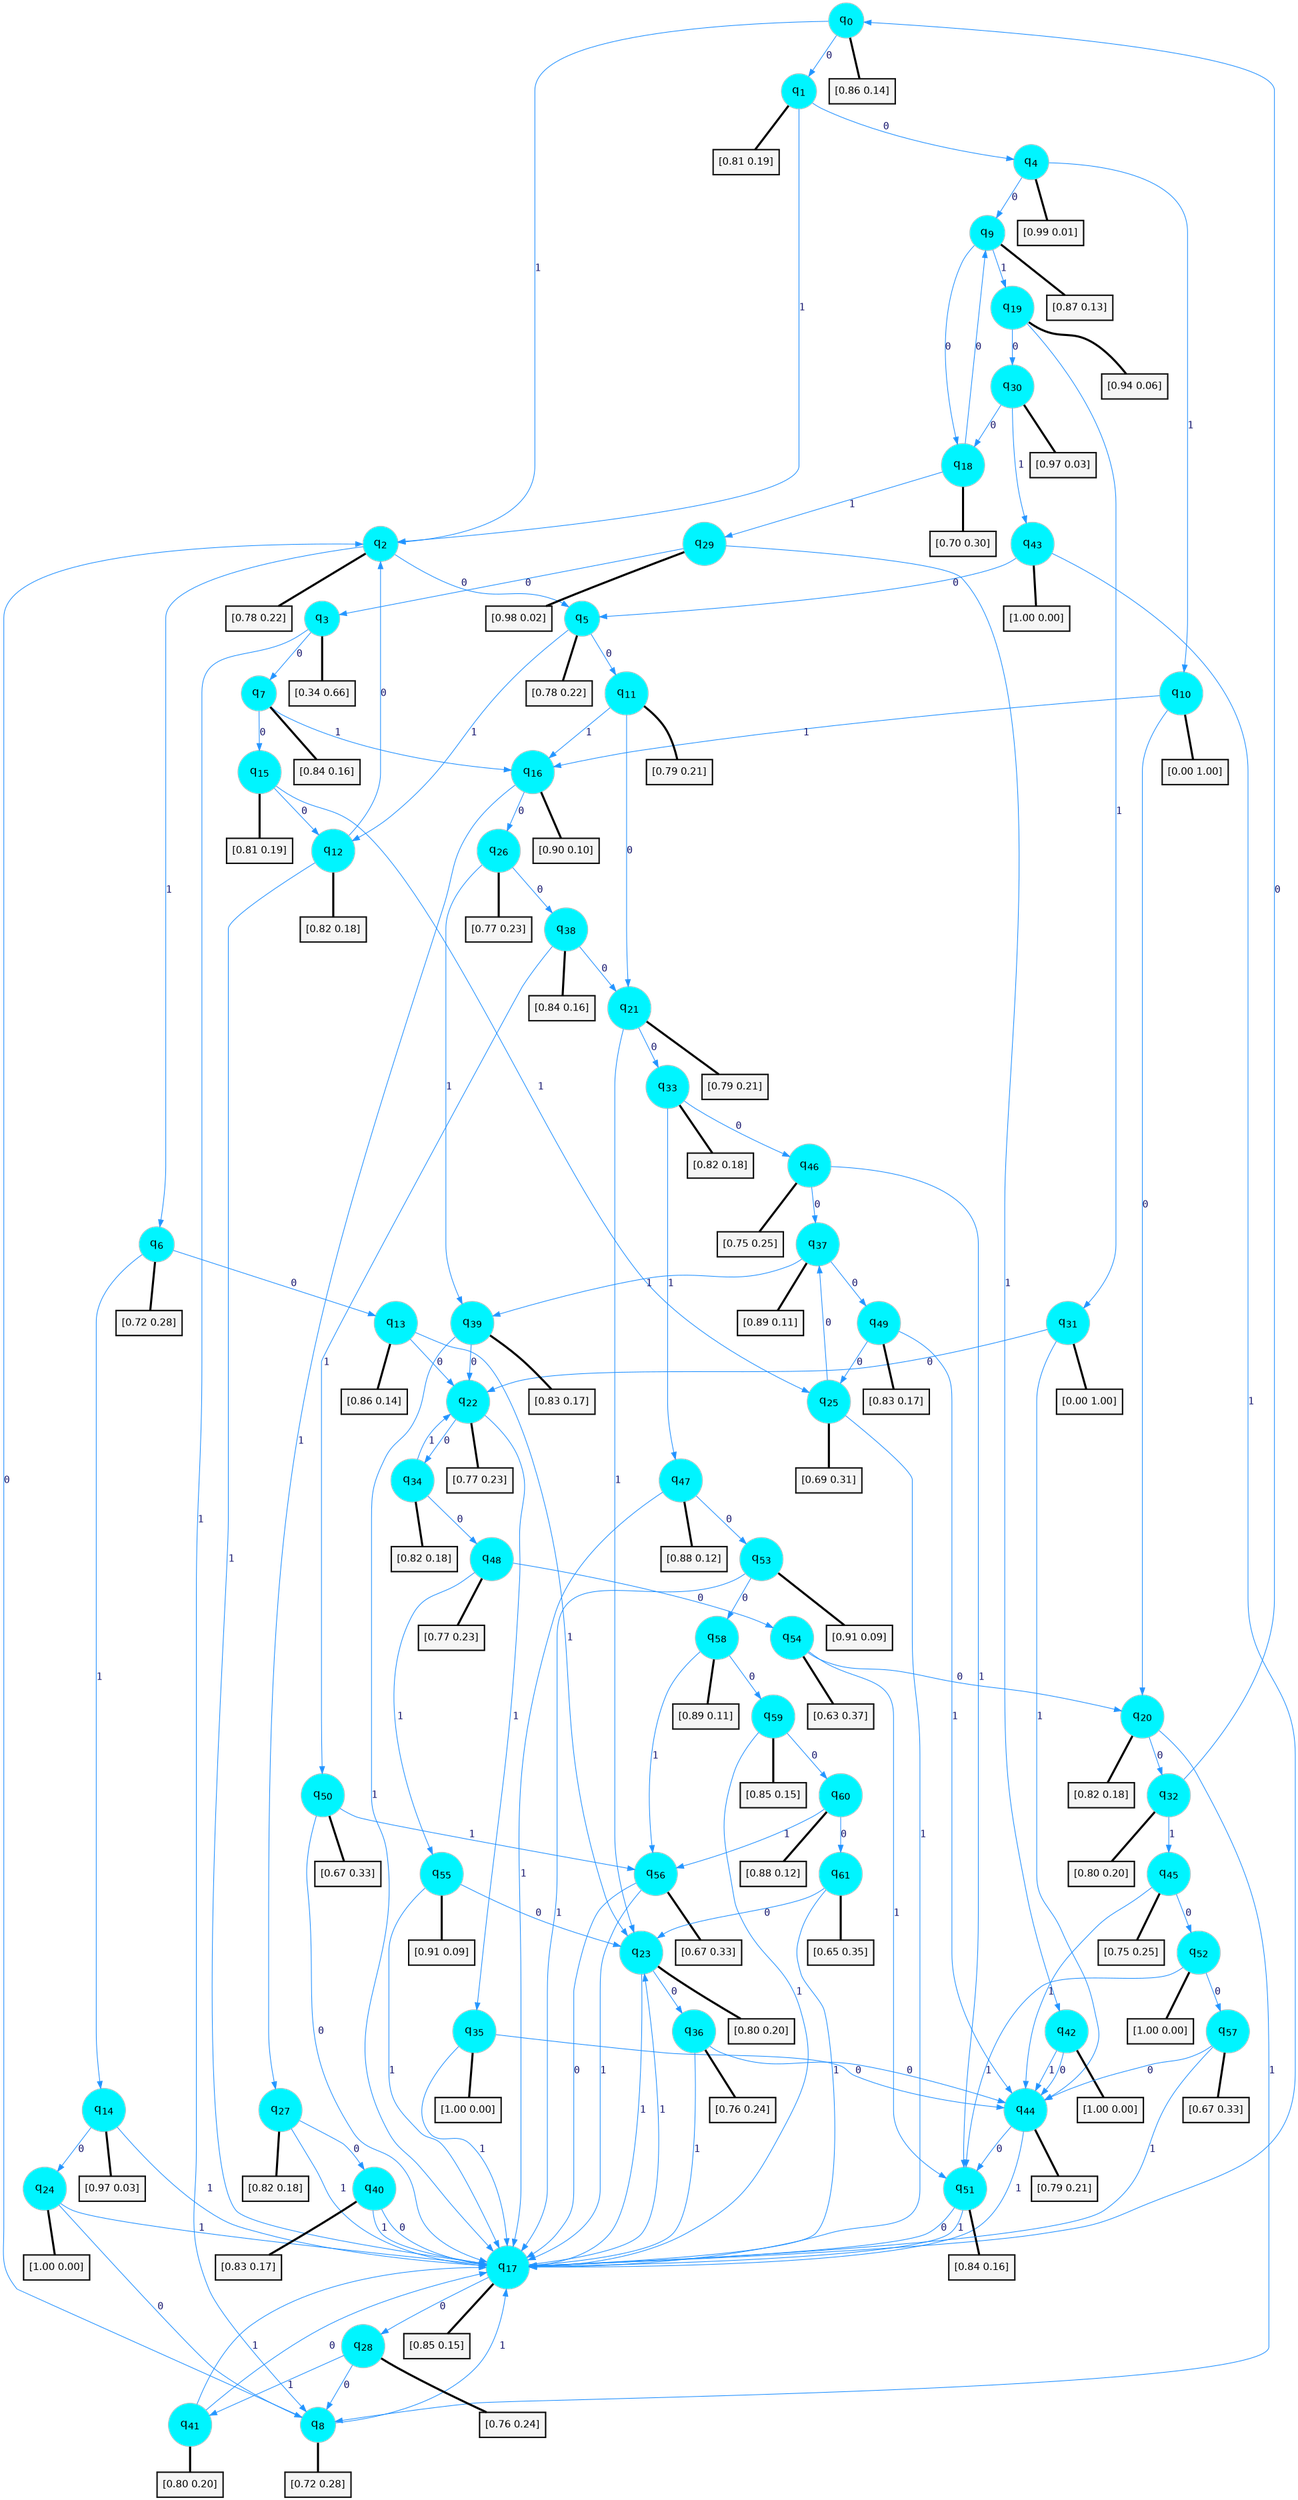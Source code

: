 digraph G {
graph [
bgcolor=transparent, dpi=300, rankdir=TD, size="40,25"];
node [
color=gray, fillcolor=turquoise1, fontcolor=black, fontname=Helvetica, fontsize=16, fontweight=bold, shape=circle, style=filled];
edge [
arrowsize=1, color=dodgerblue1, fontcolor=midnightblue, fontname=courier, fontweight=bold, penwidth=1, style=solid, weight=20];
0[label=<q<SUB>0</SUB>>];
1[label=<q<SUB>1</SUB>>];
2[label=<q<SUB>2</SUB>>];
3[label=<q<SUB>3</SUB>>];
4[label=<q<SUB>4</SUB>>];
5[label=<q<SUB>5</SUB>>];
6[label=<q<SUB>6</SUB>>];
7[label=<q<SUB>7</SUB>>];
8[label=<q<SUB>8</SUB>>];
9[label=<q<SUB>9</SUB>>];
10[label=<q<SUB>10</SUB>>];
11[label=<q<SUB>11</SUB>>];
12[label=<q<SUB>12</SUB>>];
13[label=<q<SUB>13</SUB>>];
14[label=<q<SUB>14</SUB>>];
15[label=<q<SUB>15</SUB>>];
16[label=<q<SUB>16</SUB>>];
17[label=<q<SUB>17</SUB>>];
18[label=<q<SUB>18</SUB>>];
19[label=<q<SUB>19</SUB>>];
20[label=<q<SUB>20</SUB>>];
21[label=<q<SUB>21</SUB>>];
22[label=<q<SUB>22</SUB>>];
23[label=<q<SUB>23</SUB>>];
24[label=<q<SUB>24</SUB>>];
25[label=<q<SUB>25</SUB>>];
26[label=<q<SUB>26</SUB>>];
27[label=<q<SUB>27</SUB>>];
28[label=<q<SUB>28</SUB>>];
29[label=<q<SUB>29</SUB>>];
30[label=<q<SUB>30</SUB>>];
31[label=<q<SUB>31</SUB>>];
32[label=<q<SUB>32</SUB>>];
33[label=<q<SUB>33</SUB>>];
34[label=<q<SUB>34</SUB>>];
35[label=<q<SUB>35</SUB>>];
36[label=<q<SUB>36</SUB>>];
37[label=<q<SUB>37</SUB>>];
38[label=<q<SUB>38</SUB>>];
39[label=<q<SUB>39</SUB>>];
40[label=<q<SUB>40</SUB>>];
41[label=<q<SUB>41</SUB>>];
42[label=<q<SUB>42</SUB>>];
43[label=<q<SUB>43</SUB>>];
44[label=<q<SUB>44</SUB>>];
45[label=<q<SUB>45</SUB>>];
46[label=<q<SUB>46</SUB>>];
47[label=<q<SUB>47</SUB>>];
48[label=<q<SUB>48</SUB>>];
49[label=<q<SUB>49</SUB>>];
50[label=<q<SUB>50</SUB>>];
51[label=<q<SUB>51</SUB>>];
52[label=<q<SUB>52</SUB>>];
53[label=<q<SUB>53</SUB>>];
54[label=<q<SUB>54</SUB>>];
55[label=<q<SUB>55</SUB>>];
56[label=<q<SUB>56</SUB>>];
57[label=<q<SUB>57</SUB>>];
58[label=<q<SUB>58</SUB>>];
59[label=<q<SUB>59</SUB>>];
60[label=<q<SUB>60</SUB>>];
61[label=<q<SUB>61</SUB>>];
62[label="[0.86 0.14]", shape=box,fontcolor=black, fontname=Helvetica, fontsize=14, penwidth=2, fillcolor=whitesmoke,color=black];
63[label="[0.81 0.19]", shape=box,fontcolor=black, fontname=Helvetica, fontsize=14, penwidth=2, fillcolor=whitesmoke,color=black];
64[label="[0.78 0.22]", shape=box,fontcolor=black, fontname=Helvetica, fontsize=14, penwidth=2, fillcolor=whitesmoke,color=black];
65[label="[0.34 0.66]", shape=box,fontcolor=black, fontname=Helvetica, fontsize=14, penwidth=2, fillcolor=whitesmoke,color=black];
66[label="[0.99 0.01]", shape=box,fontcolor=black, fontname=Helvetica, fontsize=14, penwidth=2, fillcolor=whitesmoke,color=black];
67[label="[0.78 0.22]", shape=box,fontcolor=black, fontname=Helvetica, fontsize=14, penwidth=2, fillcolor=whitesmoke,color=black];
68[label="[0.72 0.28]", shape=box,fontcolor=black, fontname=Helvetica, fontsize=14, penwidth=2, fillcolor=whitesmoke,color=black];
69[label="[0.84 0.16]", shape=box,fontcolor=black, fontname=Helvetica, fontsize=14, penwidth=2, fillcolor=whitesmoke,color=black];
70[label="[0.72 0.28]", shape=box,fontcolor=black, fontname=Helvetica, fontsize=14, penwidth=2, fillcolor=whitesmoke,color=black];
71[label="[0.87 0.13]", shape=box,fontcolor=black, fontname=Helvetica, fontsize=14, penwidth=2, fillcolor=whitesmoke,color=black];
72[label="[0.00 1.00]", shape=box,fontcolor=black, fontname=Helvetica, fontsize=14, penwidth=2, fillcolor=whitesmoke,color=black];
73[label="[0.79 0.21]", shape=box,fontcolor=black, fontname=Helvetica, fontsize=14, penwidth=2, fillcolor=whitesmoke,color=black];
74[label="[0.82 0.18]", shape=box,fontcolor=black, fontname=Helvetica, fontsize=14, penwidth=2, fillcolor=whitesmoke,color=black];
75[label="[0.86 0.14]", shape=box,fontcolor=black, fontname=Helvetica, fontsize=14, penwidth=2, fillcolor=whitesmoke,color=black];
76[label="[0.97 0.03]", shape=box,fontcolor=black, fontname=Helvetica, fontsize=14, penwidth=2, fillcolor=whitesmoke,color=black];
77[label="[0.81 0.19]", shape=box,fontcolor=black, fontname=Helvetica, fontsize=14, penwidth=2, fillcolor=whitesmoke,color=black];
78[label="[0.90 0.10]", shape=box,fontcolor=black, fontname=Helvetica, fontsize=14, penwidth=2, fillcolor=whitesmoke,color=black];
79[label="[0.85 0.15]", shape=box,fontcolor=black, fontname=Helvetica, fontsize=14, penwidth=2, fillcolor=whitesmoke,color=black];
80[label="[0.70 0.30]", shape=box,fontcolor=black, fontname=Helvetica, fontsize=14, penwidth=2, fillcolor=whitesmoke,color=black];
81[label="[0.94 0.06]", shape=box,fontcolor=black, fontname=Helvetica, fontsize=14, penwidth=2, fillcolor=whitesmoke,color=black];
82[label="[0.82 0.18]", shape=box,fontcolor=black, fontname=Helvetica, fontsize=14, penwidth=2, fillcolor=whitesmoke,color=black];
83[label="[0.79 0.21]", shape=box,fontcolor=black, fontname=Helvetica, fontsize=14, penwidth=2, fillcolor=whitesmoke,color=black];
84[label="[0.77 0.23]", shape=box,fontcolor=black, fontname=Helvetica, fontsize=14, penwidth=2, fillcolor=whitesmoke,color=black];
85[label="[0.80 0.20]", shape=box,fontcolor=black, fontname=Helvetica, fontsize=14, penwidth=2, fillcolor=whitesmoke,color=black];
86[label="[1.00 0.00]", shape=box,fontcolor=black, fontname=Helvetica, fontsize=14, penwidth=2, fillcolor=whitesmoke,color=black];
87[label="[0.69 0.31]", shape=box,fontcolor=black, fontname=Helvetica, fontsize=14, penwidth=2, fillcolor=whitesmoke,color=black];
88[label="[0.77 0.23]", shape=box,fontcolor=black, fontname=Helvetica, fontsize=14, penwidth=2, fillcolor=whitesmoke,color=black];
89[label="[0.82 0.18]", shape=box,fontcolor=black, fontname=Helvetica, fontsize=14, penwidth=2, fillcolor=whitesmoke,color=black];
90[label="[0.76 0.24]", shape=box,fontcolor=black, fontname=Helvetica, fontsize=14, penwidth=2, fillcolor=whitesmoke,color=black];
91[label="[0.98 0.02]", shape=box,fontcolor=black, fontname=Helvetica, fontsize=14, penwidth=2, fillcolor=whitesmoke,color=black];
92[label="[0.97 0.03]", shape=box,fontcolor=black, fontname=Helvetica, fontsize=14, penwidth=2, fillcolor=whitesmoke,color=black];
93[label="[0.00 1.00]", shape=box,fontcolor=black, fontname=Helvetica, fontsize=14, penwidth=2, fillcolor=whitesmoke,color=black];
94[label="[0.80 0.20]", shape=box,fontcolor=black, fontname=Helvetica, fontsize=14, penwidth=2, fillcolor=whitesmoke,color=black];
95[label="[0.82 0.18]", shape=box,fontcolor=black, fontname=Helvetica, fontsize=14, penwidth=2, fillcolor=whitesmoke,color=black];
96[label="[0.82 0.18]", shape=box,fontcolor=black, fontname=Helvetica, fontsize=14, penwidth=2, fillcolor=whitesmoke,color=black];
97[label="[1.00 0.00]", shape=box,fontcolor=black, fontname=Helvetica, fontsize=14, penwidth=2, fillcolor=whitesmoke,color=black];
98[label="[0.76 0.24]", shape=box,fontcolor=black, fontname=Helvetica, fontsize=14, penwidth=2, fillcolor=whitesmoke,color=black];
99[label="[0.89 0.11]", shape=box,fontcolor=black, fontname=Helvetica, fontsize=14, penwidth=2, fillcolor=whitesmoke,color=black];
100[label="[0.84 0.16]", shape=box,fontcolor=black, fontname=Helvetica, fontsize=14, penwidth=2, fillcolor=whitesmoke,color=black];
101[label="[0.83 0.17]", shape=box,fontcolor=black, fontname=Helvetica, fontsize=14, penwidth=2, fillcolor=whitesmoke,color=black];
102[label="[0.83 0.17]", shape=box,fontcolor=black, fontname=Helvetica, fontsize=14, penwidth=2, fillcolor=whitesmoke,color=black];
103[label="[0.80 0.20]", shape=box,fontcolor=black, fontname=Helvetica, fontsize=14, penwidth=2, fillcolor=whitesmoke,color=black];
104[label="[1.00 0.00]", shape=box,fontcolor=black, fontname=Helvetica, fontsize=14, penwidth=2, fillcolor=whitesmoke,color=black];
105[label="[1.00 0.00]", shape=box,fontcolor=black, fontname=Helvetica, fontsize=14, penwidth=2, fillcolor=whitesmoke,color=black];
106[label="[0.79 0.21]", shape=box,fontcolor=black, fontname=Helvetica, fontsize=14, penwidth=2, fillcolor=whitesmoke,color=black];
107[label="[0.75 0.25]", shape=box,fontcolor=black, fontname=Helvetica, fontsize=14, penwidth=2, fillcolor=whitesmoke,color=black];
108[label="[0.75 0.25]", shape=box,fontcolor=black, fontname=Helvetica, fontsize=14, penwidth=2, fillcolor=whitesmoke,color=black];
109[label="[0.88 0.12]", shape=box,fontcolor=black, fontname=Helvetica, fontsize=14, penwidth=2, fillcolor=whitesmoke,color=black];
110[label="[0.77 0.23]", shape=box,fontcolor=black, fontname=Helvetica, fontsize=14, penwidth=2, fillcolor=whitesmoke,color=black];
111[label="[0.83 0.17]", shape=box,fontcolor=black, fontname=Helvetica, fontsize=14, penwidth=2, fillcolor=whitesmoke,color=black];
112[label="[0.67 0.33]", shape=box,fontcolor=black, fontname=Helvetica, fontsize=14, penwidth=2, fillcolor=whitesmoke,color=black];
113[label="[0.84 0.16]", shape=box,fontcolor=black, fontname=Helvetica, fontsize=14, penwidth=2, fillcolor=whitesmoke,color=black];
114[label="[1.00 0.00]", shape=box,fontcolor=black, fontname=Helvetica, fontsize=14, penwidth=2, fillcolor=whitesmoke,color=black];
115[label="[0.91 0.09]", shape=box,fontcolor=black, fontname=Helvetica, fontsize=14, penwidth=2, fillcolor=whitesmoke,color=black];
116[label="[0.63 0.37]", shape=box,fontcolor=black, fontname=Helvetica, fontsize=14, penwidth=2, fillcolor=whitesmoke,color=black];
117[label="[0.91 0.09]", shape=box,fontcolor=black, fontname=Helvetica, fontsize=14, penwidth=2, fillcolor=whitesmoke,color=black];
118[label="[0.67 0.33]", shape=box,fontcolor=black, fontname=Helvetica, fontsize=14, penwidth=2, fillcolor=whitesmoke,color=black];
119[label="[0.67 0.33]", shape=box,fontcolor=black, fontname=Helvetica, fontsize=14, penwidth=2, fillcolor=whitesmoke,color=black];
120[label="[0.89 0.11]", shape=box,fontcolor=black, fontname=Helvetica, fontsize=14, penwidth=2, fillcolor=whitesmoke,color=black];
121[label="[0.85 0.15]", shape=box,fontcolor=black, fontname=Helvetica, fontsize=14, penwidth=2, fillcolor=whitesmoke,color=black];
122[label="[0.88 0.12]", shape=box,fontcolor=black, fontname=Helvetica, fontsize=14, penwidth=2, fillcolor=whitesmoke,color=black];
123[label="[0.65 0.35]", shape=box,fontcolor=black, fontname=Helvetica, fontsize=14, penwidth=2, fillcolor=whitesmoke,color=black];
0->1 [label=0];
0->2 [label=1];
0->62 [arrowhead=none, penwidth=3,color=black];
1->4 [label=0];
1->2 [label=1];
1->63 [arrowhead=none, penwidth=3,color=black];
2->5 [label=0];
2->6 [label=1];
2->64 [arrowhead=none, penwidth=3,color=black];
3->7 [label=0];
3->8 [label=1];
3->65 [arrowhead=none, penwidth=3,color=black];
4->9 [label=0];
4->10 [label=1];
4->66 [arrowhead=none, penwidth=3,color=black];
5->11 [label=0];
5->12 [label=1];
5->67 [arrowhead=none, penwidth=3,color=black];
6->13 [label=0];
6->14 [label=1];
6->68 [arrowhead=none, penwidth=3,color=black];
7->15 [label=0];
7->16 [label=1];
7->69 [arrowhead=none, penwidth=3,color=black];
8->2 [label=0];
8->17 [label=1];
8->70 [arrowhead=none, penwidth=3,color=black];
9->18 [label=0];
9->19 [label=1];
9->71 [arrowhead=none, penwidth=3,color=black];
10->20 [label=0];
10->16 [label=1];
10->72 [arrowhead=none, penwidth=3,color=black];
11->21 [label=0];
11->16 [label=1];
11->73 [arrowhead=none, penwidth=3,color=black];
12->2 [label=0];
12->17 [label=1];
12->74 [arrowhead=none, penwidth=3,color=black];
13->22 [label=0];
13->23 [label=1];
13->75 [arrowhead=none, penwidth=3,color=black];
14->24 [label=0];
14->17 [label=1];
14->76 [arrowhead=none, penwidth=3,color=black];
15->12 [label=0];
15->25 [label=1];
15->77 [arrowhead=none, penwidth=3,color=black];
16->26 [label=0];
16->27 [label=1];
16->78 [arrowhead=none, penwidth=3,color=black];
17->28 [label=0];
17->23 [label=1];
17->79 [arrowhead=none, penwidth=3,color=black];
18->9 [label=0];
18->29 [label=1];
18->80 [arrowhead=none, penwidth=3,color=black];
19->30 [label=0];
19->31 [label=1];
19->81 [arrowhead=none, penwidth=3,color=black];
20->32 [label=0];
20->8 [label=1];
20->82 [arrowhead=none, penwidth=3,color=black];
21->33 [label=0];
21->23 [label=1];
21->83 [arrowhead=none, penwidth=3,color=black];
22->34 [label=0];
22->35 [label=1];
22->84 [arrowhead=none, penwidth=3,color=black];
23->36 [label=0];
23->17 [label=1];
23->85 [arrowhead=none, penwidth=3,color=black];
24->8 [label=0];
24->17 [label=1];
24->86 [arrowhead=none, penwidth=3,color=black];
25->37 [label=0];
25->17 [label=1];
25->87 [arrowhead=none, penwidth=3,color=black];
26->38 [label=0];
26->39 [label=1];
26->88 [arrowhead=none, penwidth=3,color=black];
27->40 [label=0];
27->17 [label=1];
27->89 [arrowhead=none, penwidth=3,color=black];
28->8 [label=0];
28->41 [label=1];
28->90 [arrowhead=none, penwidth=3,color=black];
29->3 [label=0];
29->42 [label=1];
29->91 [arrowhead=none, penwidth=3,color=black];
30->18 [label=0];
30->43 [label=1];
30->92 [arrowhead=none, penwidth=3,color=black];
31->22 [label=0];
31->44 [label=1];
31->93 [arrowhead=none, penwidth=3,color=black];
32->0 [label=0];
32->45 [label=1];
32->94 [arrowhead=none, penwidth=3,color=black];
33->46 [label=0];
33->47 [label=1];
33->95 [arrowhead=none, penwidth=3,color=black];
34->48 [label=0];
34->22 [label=1];
34->96 [arrowhead=none, penwidth=3,color=black];
35->44 [label=0];
35->17 [label=1];
35->97 [arrowhead=none, penwidth=3,color=black];
36->44 [label=0];
36->17 [label=1];
36->98 [arrowhead=none, penwidth=3,color=black];
37->49 [label=0];
37->39 [label=1];
37->99 [arrowhead=none, penwidth=3,color=black];
38->21 [label=0];
38->50 [label=1];
38->100 [arrowhead=none, penwidth=3,color=black];
39->22 [label=0];
39->17 [label=1];
39->101 [arrowhead=none, penwidth=3,color=black];
40->17 [label=0];
40->17 [label=1];
40->102 [arrowhead=none, penwidth=3,color=black];
41->17 [label=0];
41->17 [label=1];
41->103 [arrowhead=none, penwidth=3,color=black];
42->44 [label=0];
42->44 [label=1];
42->104 [arrowhead=none, penwidth=3,color=black];
43->5 [label=0];
43->17 [label=1];
43->105 [arrowhead=none, penwidth=3,color=black];
44->51 [label=0];
44->17 [label=1];
44->106 [arrowhead=none, penwidth=3,color=black];
45->52 [label=0];
45->44 [label=1];
45->107 [arrowhead=none, penwidth=3,color=black];
46->37 [label=0];
46->51 [label=1];
46->108 [arrowhead=none, penwidth=3,color=black];
47->53 [label=0];
47->17 [label=1];
47->109 [arrowhead=none, penwidth=3,color=black];
48->54 [label=0];
48->55 [label=1];
48->110 [arrowhead=none, penwidth=3,color=black];
49->25 [label=0];
49->44 [label=1];
49->111 [arrowhead=none, penwidth=3,color=black];
50->17 [label=0];
50->56 [label=1];
50->112 [arrowhead=none, penwidth=3,color=black];
51->17 [label=0];
51->17 [label=1];
51->113 [arrowhead=none, penwidth=3,color=black];
52->57 [label=0];
52->51 [label=1];
52->114 [arrowhead=none, penwidth=3,color=black];
53->58 [label=0];
53->17 [label=1];
53->115 [arrowhead=none, penwidth=3,color=black];
54->20 [label=0];
54->51 [label=1];
54->116 [arrowhead=none, penwidth=3,color=black];
55->23 [label=0];
55->17 [label=1];
55->117 [arrowhead=none, penwidth=3,color=black];
56->17 [label=0];
56->17 [label=1];
56->118 [arrowhead=none, penwidth=3,color=black];
57->44 [label=0];
57->17 [label=1];
57->119 [arrowhead=none, penwidth=3,color=black];
58->59 [label=0];
58->56 [label=1];
58->120 [arrowhead=none, penwidth=3,color=black];
59->60 [label=0];
59->17 [label=1];
59->121 [arrowhead=none, penwidth=3,color=black];
60->61 [label=0];
60->56 [label=1];
60->122 [arrowhead=none, penwidth=3,color=black];
61->23 [label=0];
61->17 [label=1];
61->123 [arrowhead=none, penwidth=3,color=black];
}
